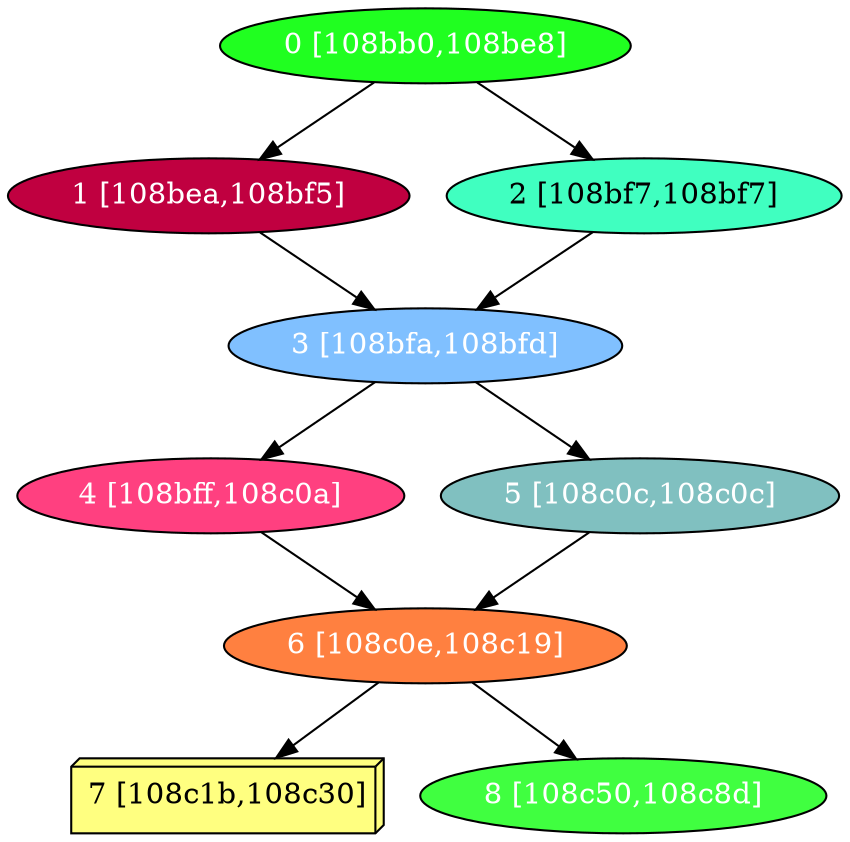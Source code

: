 diGraph libnss3{
	libnss3_0  [style=filled fillcolor="#20FF20" fontcolor="#ffffff" shape=oval label="0 [108bb0,108be8]"]
	libnss3_1  [style=filled fillcolor="#C00040" fontcolor="#ffffff" shape=oval label="1 [108bea,108bf5]"]
	libnss3_2  [style=filled fillcolor="#40FFC0" fontcolor="#000000" shape=oval label="2 [108bf7,108bf7]"]
	libnss3_3  [style=filled fillcolor="#80C0FF" fontcolor="#ffffff" shape=oval label="3 [108bfa,108bfd]"]
	libnss3_4  [style=filled fillcolor="#FF4080" fontcolor="#ffffff" shape=oval label="4 [108bff,108c0a]"]
	libnss3_5  [style=filled fillcolor="#80C0C0" fontcolor="#ffffff" shape=oval label="5 [108c0c,108c0c]"]
	libnss3_6  [style=filled fillcolor="#FF8040" fontcolor="#ffffff" shape=oval label="6 [108c0e,108c19]"]
	libnss3_7  [style=filled fillcolor="#FFFF80" fontcolor="#000000" shape=box3d label="7 [108c1b,108c30]"]
	libnss3_8  [style=filled fillcolor="#40FF40" fontcolor="#ffffff" shape=oval label="8 [108c50,108c8d]"]

	libnss3_0 -> libnss3_1
	libnss3_0 -> libnss3_2
	libnss3_1 -> libnss3_3
	libnss3_2 -> libnss3_3
	libnss3_3 -> libnss3_4
	libnss3_3 -> libnss3_5
	libnss3_4 -> libnss3_6
	libnss3_5 -> libnss3_6
	libnss3_6 -> libnss3_7
	libnss3_6 -> libnss3_8
}